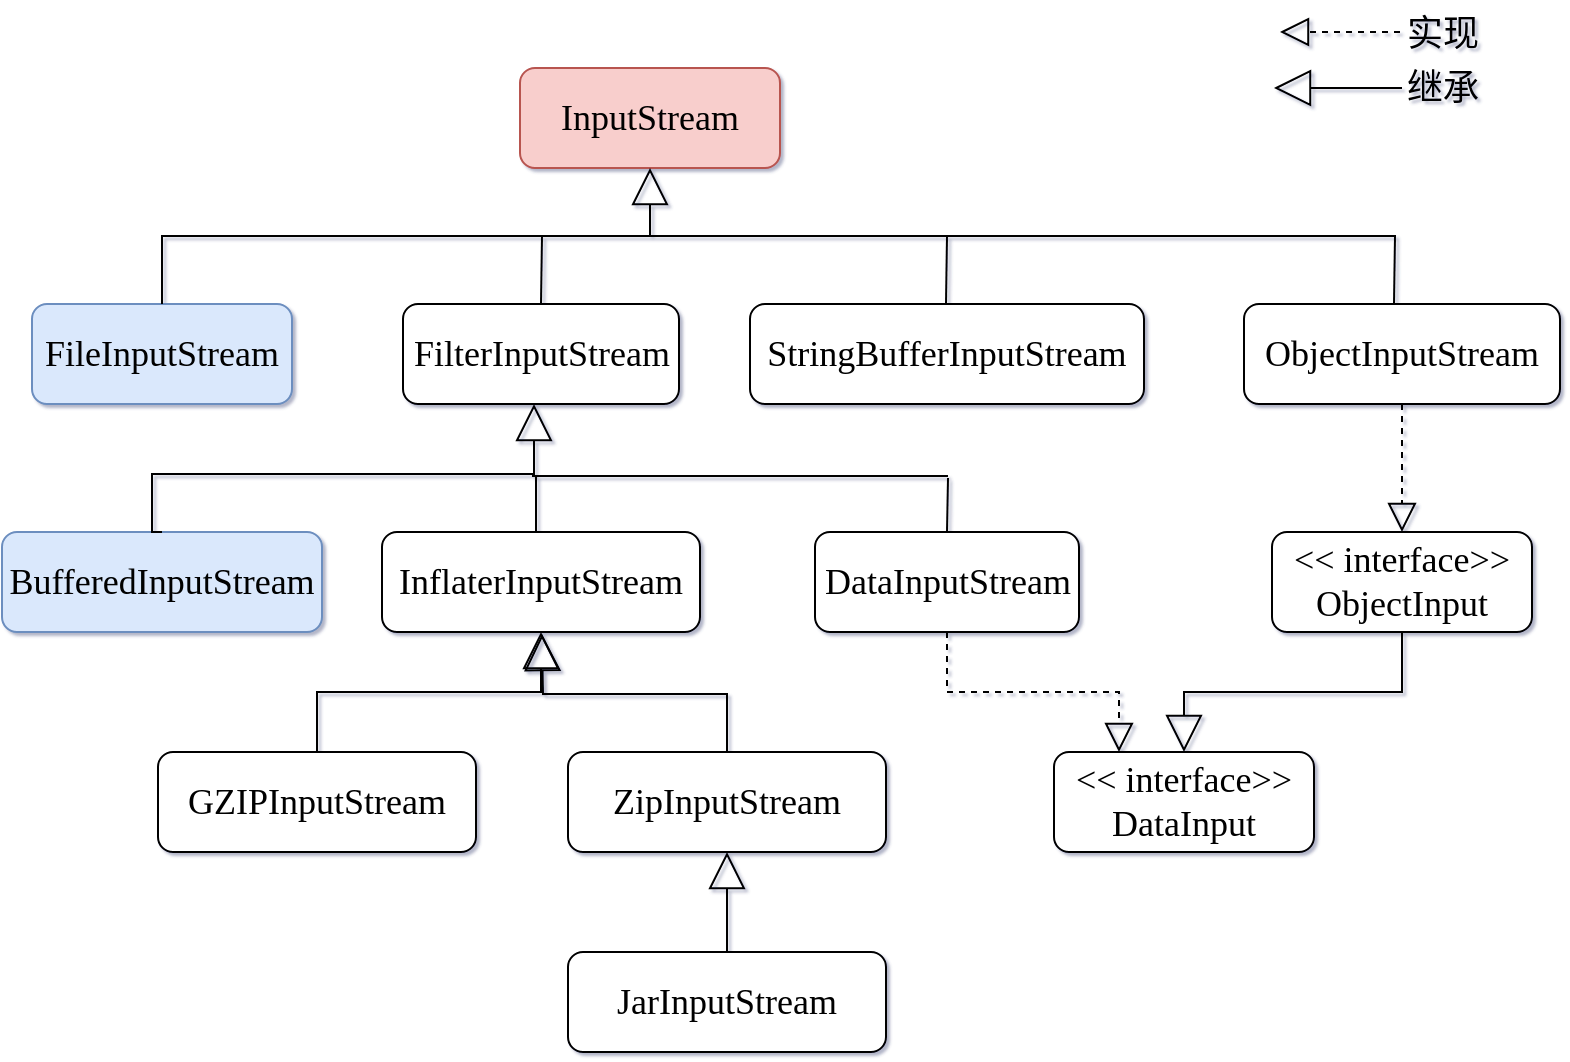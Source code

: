 <mxfile version="20.2.0" type="github">
  <diagram id="6qBIIyij7JlT-GvtMwbE" name="第 1 页">
    <mxGraphModel dx="1686" dy="1504" grid="0" gridSize="10" guides="1" tooltips="1" connect="1" arrows="1" fold="1" page="0" pageScale="1" pageWidth="827" pageHeight="1169" background="none" math="0" shadow="1">
      <root>
        <mxCell id="0" />
        <mxCell id="1" parent="0" />
        <mxCell id="QZ4hOlHz6Jx9WFnXbbxD-1" value="&lt;font face=&quot;Times New Roman&quot; style=&quot;font-size: 18px;&quot;&gt;InputStream&lt;/font&gt;" style="rounded=1;whiteSpace=wrap;html=1;fillColor=#f8cecc;strokeColor=#b85450;" vertex="1" parent="1">
          <mxGeometry x="214" y="18" width="130" height="50" as="geometry" />
        </mxCell>
        <mxCell id="QZ4hOlHz6Jx9WFnXbbxD-2" value="&lt;font face=&quot;Times New Roman&quot; style=&quot;font-size: 18px;&quot;&gt;&amp;lt;&amp;lt; interface&amp;gt;&amp;gt;&lt;br&gt;ObjectInput&lt;/font&gt;" style="rounded=1;whiteSpace=wrap;html=1;" vertex="1" parent="1">
          <mxGeometry x="590" y="250" width="130" height="50" as="geometry" />
        </mxCell>
        <mxCell id="QZ4hOlHz6Jx9WFnXbbxD-3" value="&lt;font face=&quot;Times New Roman&quot; style=&quot;font-size: 18px;&quot;&gt;DataInputStream&lt;/font&gt;" style="rounded=1;whiteSpace=wrap;html=1;" vertex="1" parent="1">
          <mxGeometry x="361.5" y="250" width="132" height="50" as="geometry" />
        </mxCell>
        <mxCell id="QZ4hOlHz6Jx9WFnXbbxD-4" value="&lt;font face=&quot;Times New Roman&quot; style=&quot;font-size: 18px;&quot;&gt;InflaterInputStream&lt;/font&gt;" style="rounded=1;whiteSpace=wrap;html=1;" vertex="1" parent="1">
          <mxGeometry x="145" y="250" width="159" height="50" as="geometry" />
        </mxCell>
        <mxCell id="QZ4hOlHz6Jx9WFnXbbxD-5" value="&lt;font face=&quot;Times New Roman&quot; style=&quot;font-size: 18px;&quot;&gt;BufferedInputStream&lt;/font&gt;" style="rounded=1;whiteSpace=wrap;html=1;fillColor=#dae8fc;strokeColor=#6c8ebf;" vertex="1" parent="1">
          <mxGeometry x="-45" y="250" width="160" height="50" as="geometry" />
        </mxCell>
        <mxCell id="QZ4hOlHz6Jx9WFnXbbxD-6" value="&lt;font face=&quot;Times New Roman&quot; style=&quot;font-size: 18px;&quot;&gt;ObjectInputStream&lt;/font&gt;" style="rounded=1;whiteSpace=wrap;html=1;" vertex="1" parent="1">
          <mxGeometry x="576" y="136" width="158" height="50" as="geometry" />
        </mxCell>
        <mxCell id="QZ4hOlHz6Jx9WFnXbbxD-7" value="&lt;font face=&quot;Times New Roman&quot; style=&quot;font-size: 18px;&quot;&gt;StringBufferInputStream&lt;/font&gt;" style="rounded=1;whiteSpace=wrap;html=1;" vertex="1" parent="1">
          <mxGeometry x="329" y="136" width="197" height="50" as="geometry" />
        </mxCell>
        <mxCell id="QZ4hOlHz6Jx9WFnXbbxD-8" value="&lt;font face=&quot;Times New Roman&quot; style=&quot;font-size: 18px;&quot;&gt;FilterInputStream&lt;/font&gt;" style="rounded=1;whiteSpace=wrap;html=1;" vertex="1" parent="1">
          <mxGeometry x="155.5" y="136" width="138" height="50" as="geometry" />
        </mxCell>
        <mxCell id="QZ4hOlHz6Jx9WFnXbbxD-9" value="&lt;font face=&quot;Times New Roman&quot; style=&quot;font-size: 18px;&quot;&gt;FileInputStream&lt;/font&gt;" style="rounded=1;whiteSpace=wrap;html=1;fillColor=#dae8fc;strokeColor=#6c8ebf;" vertex="1" parent="1">
          <mxGeometry x="-30" y="136" width="130" height="50" as="geometry" />
        </mxCell>
        <mxCell id="QZ4hOlHz6Jx9WFnXbbxD-11" value="" style="endArrow=block;dashed=1;endFill=0;endSize=12;html=1;rounded=0;fontFamily=Times New Roman;fontSize=18;exitX=0.5;exitY=1;exitDx=0;exitDy=0;entryX=0.5;entryY=0;entryDx=0;entryDy=0;" edge="1" parent="1" source="QZ4hOlHz6Jx9WFnXbbxD-6" target="QZ4hOlHz6Jx9WFnXbbxD-2">
          <mxGeometry width="160" relative="1" as="geometry">
            <mxPoint x="384" y="467" as="sourcePoint" />
            <mxPoint x="544" y="467" as="targetPoint" />
          </mxGeometry>
        </mxCell>
        <mxCell id="QZ4hOlHz6Jx9WFnXbbxD-23" value="" style="endArrow=block;dashed=1;endFill=0;endSize=12;html=1;rounded=0;fontFamily=Times New Roman;fontSize=18;" edge="1" parent="1">
          <mxGeometry width="160" relative="1" as="geometry">
            <mxPoint x="654" as="sourcePoint" />
            <mxPoint x="594" as="targetPoint" />
          </mxGeometry>
        </mxCell>
        <mxCell id="QZ4hOlHz6Jx9WFnXbbxD-24" value="实现" style="text;html=1;align=center;verticalAlign=middle;resizable=0;points=[];autosize=1;strokeColor=none;fillColor=none;fontSize=18;fontFamily=Times New Roman;" vertex="1" parent="1">
          <mxGeometry x="648" y="-16" width="54" height="34" as="geometry" />
        </mxCell>
        <mxCell id="QZ4hOlHz6Jx9WFnXbbxD-25" value="" style="endArrow=block;endSize=16;endFill=0;html=1;rounded=0;fontFamily=Times New Roman;fontSize=18;exitX=0.5;exitY=0;exitDx=0;exitDy=0;edgeStyle=orthogonalEdgeStyle;" edge="1" parent="1" source="QZ4hOlHz6Jx9WFnXbbxD-9" target="QZ4hOlHz6Jx9WFnXbbxD-1">
          <mxGeometry width="160" relative="1" as="geometry">
            <mxPoint x="34" y="91" as="sourcePoint" />
            <mxPoint x="501" y="91" as="targetPoint" />
          </mxGeometry>
        </mxCell>
        <mxCell id="QZ4hOlHz6Jx9WFnXbbxD-28" value="" style="endArrow=none;html=1;rounded=0;fontFamily=Times New Roman;fontSize=18;exitX=0.5;exitY=0;exitDx=0;exitDy=0;" edge="1" parent="1" source="QZ4hOlHz6Jx9WFnXbbxD-8">
          <mxGeometry width="50" height="50" relative="1" as="geometry">
            <mxPoint x="127" y="81" as="sourcePoint" />
            <mxPoint x="225" y="102" as="targetPoint" />
          </mxGeometry>
        </mxCell>
        <mxCell id="QZ4hOlHz6Jx9WFnXbbxD-29" value="" style="endArrow=none;html=1;rounded=0;fontFamily=Times New Roman;fontSize=18;" edge="1" parent="1">
          <mxGeometry width="50" height="50" relative="1" as="geometry">
            <mxPoint x="279" y="102" as="sourcePoint" />
            <mxPoint x="652" y="102" as="targetPoint" />
          </mxGeometry>
        </mxCell>
        <mxCell id="QZ4hOlHz6Jx9WFnXbbxD-30" value="" style="endArrow=none;html=1;rounded=0;fontFamily=Times New Roman;fontSize=18;exitX=0.5;exitY=0;exitDx=0;exitDy=0;" edge="1" parent="1">
          <mxGeometry width="50" height="50" relative="1" as="geometry">
            <mxPoint x="427" y="136" as="sourcePoint" />
            <mxPoint x="427.5" y="102" as="targetPoint" />
          </mxGeometry>
        </mxCell>
        <mxCell id="QZ4hOlHz6Jx9WFnXbbxD-31" value="" style="endArrow=none;html=1;rounded=0;fontFamily=Times New Roman;fontSize=18;exitX=0.5;exitY=0;exitDx=0;exitDy=0;" edge="1" parent="1">
          <mxGeometry width="50" height="50" relative="1" as="geometry">
            <mxPoint x="651" y="136" as="sourcePoint" />
            <mxPoint x="651.5" y="102" as="targetPoint" />
          </mxGeometry>
        </mxCell>
        <mxCell id="QZ4hOlHz6Jx9WFnXbbxD-32" value="" style="endArrow=block;endSize=16;endFill=0;html=1;rounded=0;fontFamily=Times New Roman;fontSize=18;" edge="1" parent="1">
          <mxGeometry width="160" relative="1" as="geometry">
            <mxPoint x="655" y="28" as="sourcePoint" />
            <mxPoint x="591" y="28" as="targetPoint" />
          </mxGeometry>
        </mxCell>
        <mxCell id="QZ4hOlHz6Jx9WFnXbbxD-33" value="继承" style="text;html=1;align=center;verticalAlign=middle;resizable=0;points=[];autosize=1;strokeColor=none;fillColor=none;fontSize=18;fontFamily=Times New Roman;" vertex="1" parent="1">
          <mxGeometry x="648" y="11" width="54" height="34" as="geometry" />
        </mxCell>
        <mxCell id="QZ4hOlHz6Jx9WFnXbbxD-34" value="" style="endArrow=block;endSize=16;endFill=0;html=1;rounded=0;fontFamily=Times New Roman;fontSize=18;exitX=0.5;exitY=0;exitDx=0;exitDy=0;edgeStyle=orthogonalEdgeStyle;" edge="1" parent="1" source="QZ4hOlHz6Jx9WFnXbbxD-5">
          <mxGeometry width="160" relative="1" as="geometry">
            <mxPoint x="-23" y="254" as="sourcePoint" />
            <mxPoint x="221" y="186" as="targetPoint" />
            <Array as="points">
              <mxPoint x="30" y="250" />
              <mxPoint x="30" y="221" />
              <mxPoint x="221" y="221" />
            </Array>
          </mxGeometry>
        </mxCell>
        <mxCell id="QZ4hOlHz6Jx9WFnXbbxD-40" value="" style="endArrow=none;html=1;rounded=0;fontFamily=Times New Roman;fontSize=18;" edge="1" parent="1">
          <mxGeometry width="50" height="50" relative="1" as="geometry">
            <mxPoint x="220" y="222" as="sourcePoint" />
            <mxPoint x="428" y="222" as="targetPoint" />
          </mxGeometry>
        </mxCell>
        <mxCell id="QZ4hOlHz6Jx9WFnXbbxD-41" value="" style="endArrow=none;html=1;rounded=0;fontFamily=Times New Roman;fontSize=18;" edge="1" parent="1">
          <mxGeometry width="50" height="50" relative="1" as="geometry">
            <mxPoint x="222" y="222" as="sourcePoint" />
            <mxPoint x="222" y="250" as="targetPoint" />
          </mxGeometry>
        </mxCell>
        <mxCell id="QZ4hOlHz6Jx9WFnXbbxD-42" value="" style="endArrow=none;html=1;rounded=0;fontFamily=Times New Roman;fontSize=18;exitX=0.5;exitY=0;exitDx=0;exitDy=0;" edge="1" parent="1" source="QZ4hOlHz6Jx9WFnXbbxD-3">
          <mxGeometry width="50" height="50" relative="1" as="geometry">
            <mxPoint x="405" y="253" as="sourcePoint" />
            <mxPoint x="428" y="223" as="targetPoint" />
          </mxGeometry>
        </mxCell>
        <mxCell id="QZ4hOlHz6Jx9WFnXbbxD-43" value="&lt;font face=&quot;Times New Roman&quot; style=&quot;font-size: 18px;&quot;&gt;GZIPInputStream&lt;/font&gt;" style="rounded=1;whiteSpace=wrap;html=1;" vertex="1" parent="1">
          <mxGeometry x="33" y="360" width="159" height="50" as="geometry" />
        </mxCell>
        <mxCell id="QZ4hOlHz6Jx9WFnXbbxD-44" value="&lt;font face=&quot;Times New Roman&quot; style=&quot;font-size: 18px;&quot;&gt;ZipInputStream&lt;/font&gt;" style="rounded=1;whiteSpace=wrap;html=1;" vertex="1" parent="1">
          <mxGeometry x="238" y="360" width="159" height="50" as="geometry" />
        </mxCell>
        <mxCell id="QZ4hOlHz6Jx9WFnXbbxD-45" value="&lt;font face=&quot;Times New Roman&quot; style=&quot;font-size: 18px;&quot;&gt;JarInputStream&lt;/font&gt;" style="rounded=1;whiteSpace=wrap;html=1;" vertex="1" parent="1">
          <mxGeometry x="238" y="460" width="159" height="50" as="geometry" />
        </mxCell>
        <mxCell id="QZ4hOlHz6Jx9WFnXbbxD-46" value="" style="endArrow=block;endSize=16;endFill=0;html=1;rounded=0;fontFamily=Times New Roman;fontSize=18;entryX=0.5;entryY=1;entryDx=0;entryDy=0;exitX=0.5;exitY=0;exitDx=0;exitDy=0;edgeStyle=orthogonalEdgeStyle;" edge="1" parent="1" source="QZ4hOlHz6Jx9WFnXbbxD-43" target="QZ4hOlHz6Jx9WFnXbbxD-4">
          <mxGeometry width="160" relative="1" as="geometry">
            <mxPoint x="133" y="535" as="sourcePoint" />
            <mxPoint x="293" y="535" as="targetPoint" />
          </mxGeometry>
        </mxCell>
        <mxCell id="QZ4hOlHz6Jx9WFnXbbxD-47" value="" style="endArrow=block;endSize=16;endFill=0;html=1;rounded=0;fontFamily=Times New Roman;fontSize=18;exitX=0.5;exitY=0;exitDx=0;exitDy=0;edgeStyle=orthogonalEdgeStyle;" edge="1" parent="1" source="QZ4hOlHz6Jx9WFnXbbxD-44">
          <mxGeometry width="160" relative="1" as="geometry">
            <mxPoint x="285" y="343" as="sourcePoint" />
            <mxPoint x="225" y="301" as="targetPoint" />
          </mxGeometry>
        </mxCell>
        <mxCell id="QZ4hOlHz6Jx9WFnXbbxD-48" value="" style="endArrow=block;endSize=16;endFill=0;html=1;rounded=0;fontFamily=Times New Roman;fontSize=18;entryX=0.5;entryY=1;entryDx=0;entryDy=0;edgeStyle=orthogonalEdgeStyle;exitX=0.5;exitY=0;exitDx=0;exitDy=0;" edge="1" parent="1" source="QZ4hOlHz6Jx9WFnXbbxD-45" target="QZ4hOlHz6Jx9WFnXbbxD-44">
          <mxGeometry width="160" relative="1" as="geometry">
            <mxPoint x="379" y="446" as="sourcePoint" />
            <mxPoint x="280.5" y="437" as="targetPoint" />
          </mxGeometry>
        </mxCell>
        <mxCell id="QZ4hOlHz6Jx9WFnXbbxD-49" value="&lt;font face=&quot;Times New Roman&quot; style=&quot;font-size: 18px;&quot;&gt;&amp;lt;&amp;lt; interface&amp;gt;&amp;gt;&lt;br&gt;DataInput&lt;/font&gt;" style="rounded=1;whiteSpace=wrap;html=1;" vertex="1" parent="1">
          <mxGeometry x="481" y="360" width="130" height="50" as="geometry" />
        </mxCell>
        <mxCell id="QZ4hOlHz6Jx9WFnXbbxD-50" value="" style="endArrow=block;endSize=16;endFill=0;html=1;rounded=0;fontFamily=Times New Roman;fontSize=18;entryX=0.5;entryY=0;entryDx=0;entryDy=0;edgeStyle=orthogonalEdgeStyle;exitX=0.5;exitY=1;exitDx=0;exitDy=0;" edge="1" parent="1" source="QZ4hOlHz6Jx9WFnXbbxD-2" target="QZ4hOlHz6Jx9WFnXbbxD-49">
          <mxGeometry width="160" relative="1" as="geometry">
            <mxPoint x="698" y="386" as="sourcePoint" />
            <mxPoint x="698" y="336" as="targetPoint" />
          </mxGeometry>
        </mxCell>
        <mxCell id="QZ4hOlHz6Jx9WFnXbbxD-51" value="" style="endArrow=block;dashed=1;endFill=0;endSize=12;html=1;rounded=0;fontFamily=Times New Roman;fontSize=18;entryX=0.25;entryY=0;entryDx=0;entryDy=0;exitX=0.5;exitY=1;exitDx=0;exitDy=0;edgeStyle=orthogonalEdgeStyle;" edge="1" parent="1" source="QZ4hOlHz6Jx9WFnXbbxD-3" target="QZ4hOlHz6Jx9WFnXbbxD-49">
          <mxGeometry width="160" relative="1" as="geometry">
            <mxPoint x="429" y="300" as="sourcePoint" />
            <mxPoint x="429" y="364" as="targetPoint" />
          </mxGeometry>
        </mxCell>
      </root>
    </mxGraphModel>
  </diagram>
</mxfile>
